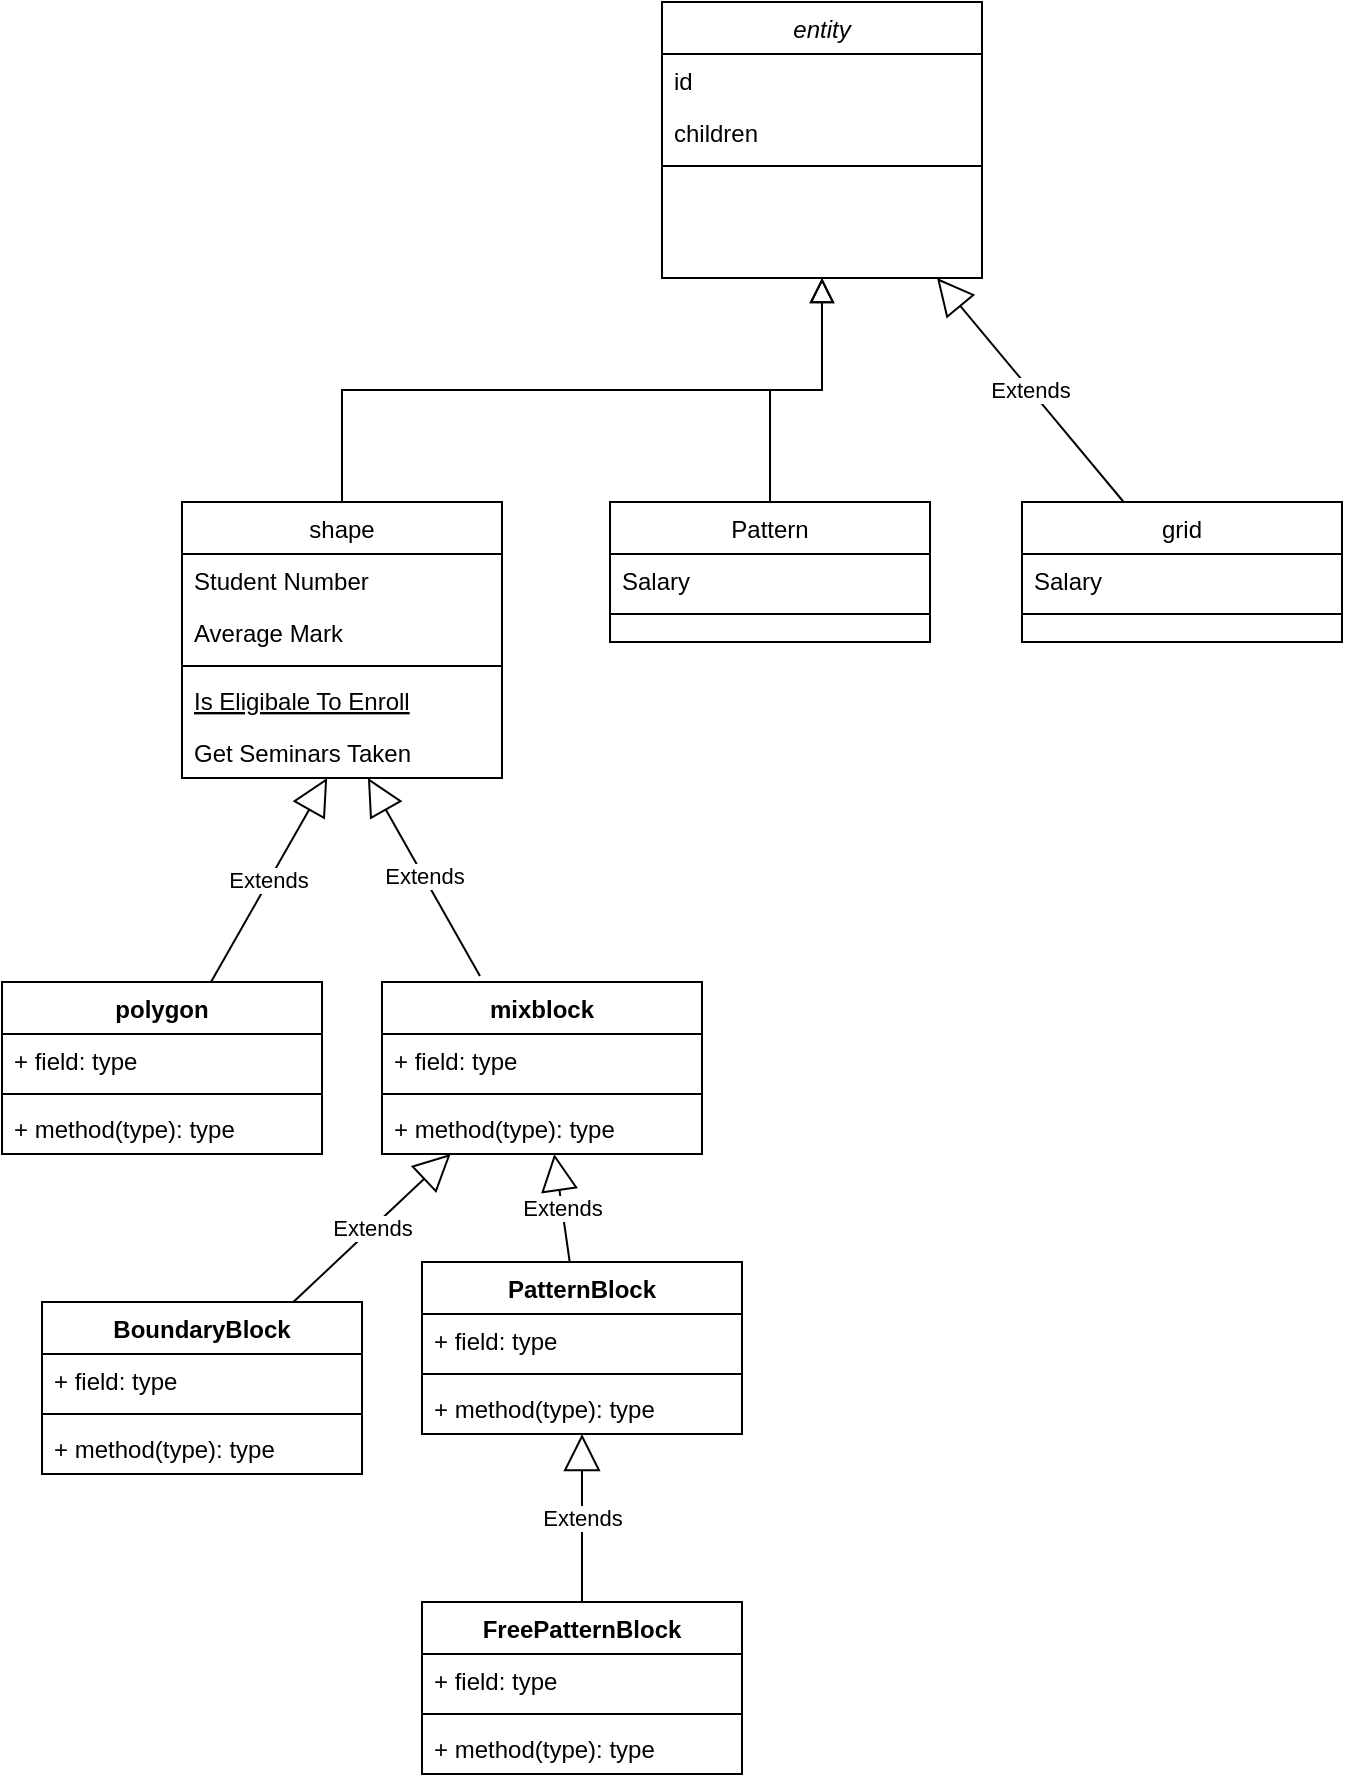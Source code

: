<mxfile version="13.0.8" type="github">
  <diagram id="C5RBs43oDa-KdzZeNtuy" name="Page-1">
    <mxGraphModel dx="1955" dy="1067" grid="1" gridSize="10" guides="1" tooltips="1" connect="1" arrows="1" fold="1" page="1" pageScale="1" pageWidth="827" pageHeight="1169" math="0" shadow="0">
      <root>
        <mxCell id="WIyWlLk6GJQsqaUBKTNV-0" />
        <mxCell id="WIyWlLk6GJQsqaUBKTNV-1" parent="WIyWlLk6GJQsqaUBKTNV-0" />
        <mxCell id="zkfFHV4jXpPFQw0GAbJ--12" value="" style="endArrow=block;endSize=10;endFill=0;shadow=0;strokeWidth=1;rounded=0;edgeStyle=elbowEdgeStyle;elbow=vertical;" parent="WIyWlLk6GJQsqaUBKTNV-1" source="zkfFHV4jXpPFQw0GAbJ--6" target="zkfFHV4jXpPFQw0GAbJ--0" edge="1">
          <mxGeometry width="160" relative="1" as="geometry">
            <mxPoint x="200" y="203" as="sourcePoint" />
            <mxPoint x="200" y="203" as="targetPoint" />
          </mxGeometry>
        </mxCell>
        <mxCell id="zkfFHV4jXpPFQw0GAbJ--16" value="" style="endArrow=block;endSize=10;endFill=0;shadow=0;strokeWidth=1;rounded=0;edgeStyle=elbowEdgeStyle;elbow=vertical;" parent="WIyWlLk6GJQsqaUBKTNV-1" source="zkfFHV4jXpPFQw0GAbJ--13" target="zkfFHV4jXpPFQw0GAbJ--0" edge="1">
          <mxGeometry width="160" relative="1" as="geometry">
            <mxPoint x="210" y="373" as="sourcePoint" />
            <mxPoint x="310" y="271" as="targetPoint" />
          </mxGeometry>
        </mxCell>
        <mxCell id="zkfFHV4jXpPFQw0GAbJ--6" value="shape" style="swimlane;fontStyle=0;align=center;verticalAlign=top;childLayout=stackLayout;horizontal=1;startSize=26;horizontalStack=0;resizeParent=1;resizeLast=0;collapsible=1;marginBottom=0;rounded=0;shadow=0;strokeWidth=1;" parent="WIyWlLk6GJQsqaUBKTNV-1" vertex="1">
          <mxGeometry x="120" y="320" width="160" height="138" as="geometry">
            <mxRectangle x="130" y="380" width="160" height="26" as="alternateBounds" />
          </mxGeometry>
        </mxCell>
        <mxCell id="zkfFHV4jXpPFQw0GAbJ--7" value="Student Number" style="text;align=left;verticalAlign=top;spacingLeft=4;spacingRight=4;overflow=hidden;rotatable=0;points=[[0,0.5],[1,0.5]];portConstraint=eastwest;" parent="zkfFHV4jXpPFQw0GAbJ--6" vertex="1">
          <mxGeometry y="26" width="160" height="26" as="geometry" />
        </mxCell>
        <mxCell id="zkfFHV4jXpPFQw0GAbJ--8" value="Average Mark" style="text;align=left;verticalAlign=top;spacingLeft=4;spacingRight=4;overflow=hidden;rotatable=0;points=[[0,0.5],[1,0.5]];portConstraint=eastwest;rounded=0;shadow=0;html=0;" parent="zkfFHV4jXpPFQw0GAbJ--6" vertex="1">
          <mxGeometry y="52" width="160" height="26" as="geometry" />
        </mxCell>
        <mxCell id="zkfFHV4jXpPFQw0GAbJ--9" value="" style="line;html=1;strokeWidth=1;align=left;verticalAlign=middle;spacingTop=-1;spacingLeft=3;spacingRight=3;rotatable=0;labelPosition=right;points=[];portConstraint=eastwest;" parent="zkfFHV4jXpPFQw0GAbJ--6" vertex="1">
          <mxGeometry y="78" width="160" height="8" as="geometry" />
        </mxCell>
        <mxCell id="zkfFHV4jXpPFQw0GAbJ--10" value="Is Eligibale To Enroll" style="text;align=left;verticalAlign=top;spacingLeft=4;spacingRight=4;overflow=hidden;rotatable=0;points=[[0,0.5],[1,0.5]];portConstraint=eastwest;fontStyle=4" parent="zkfFHV4jXpPFQw0GAbJ--6" vertex="1">
          <mxGeometry y="86" width="160" height="26" as="geometry" />
        </mxCell>
        <mxCell id="zkfFHV4jXpPFQw0GAbJ--11" value="Get Seminars Taken" style="text;align=left;verticalAlign=top;spacingLeft=4;spacingRight=4;overflow=hidden;rotatable=0;points=[[0,0.5],[1,0.5]];portConstraint=eastwest;" parent="zkfFHV4jXpPFQw0GAbJ--6" vertex="1">
          <mxGeometry y="112" width="160" height="26" as="geometry" />
        </mxCell>
        <mxCell id="9xIwWoCTk2I4LqKY2T4m-9" value="Extends" style="endArrow=block;endSize=16;endFill=0;html=1;entryX=0.581;entryY=1;entryDx=0;entryDy=0;entryPerimeter=0;exitX=0.306;exitY=-0.035;exitDx=0;exitDy=0;exitPerimeter=0;" edge="1" parent="WIyWlLk6GJQsqaUBKTNV-1" source="9xIwWoCTk2I4LqKY2T4m-1" target="zkfFHV4jXpPFQw0GAbJ--11">
          <mxGeometry width="160" relative="1" as="geometry">
            <mxPoint x="254" y="480" as="sourcePoint" />
            <mxPoint x="414" y="480" as="targetPoint" />
          </mxGeometry>
        </mxCell>
        <mxCell id="9xIwWoCTk2I4LqKY2T4m-10" value="Extends" style="endArrow=block;endSize=16;endFill=0;html=1;" edge="1" parent="WIyWlLk6GJQsqaUBKTNV-1" source="9xIwWoCTk2I4LqKY2T4m-5" target="zkfFHV4jXpPFQw0GAbJ--11">
          <mxGeometry width="160" relative="1" as="geometry">
            <mxPoint x="340" y="580" as="sourcePoint" />
            <mxPoint x="500" y="580" as="targetPoint" />
          </mxGeometry>
        </mxCell>
        <mxCell id="9xIwWoCTk2I4LqKY2T4m-5" value="polygon" style="swimlane;fontStyle=1;align=center;verticalAlign=top;childLayout=stackLayout;horizontal=1;startSize=26;horizontalStack=0;resizeParent=1;resizeParentMax=0;resizeLast=0;collapsible=1;marginBottom=0;" vertex="1" parent="WIyWlLk6GJQsqaUBKTNV-1">
          <mxGeometry x="30" y="560" width="160" height="86" as="geometry" />
        </mxCell>
        <mxCell id="9xIwWoCTk2I4LqKY2T4m-6" value="+ field: type" style="text;strokeColor=none;fillColor=none;align=left;verticalAlign=top;spacingLeft=4;spacingRight=4;overflow=hidden;rotatable=0;points=[[0,0.5],[1,0.5]];portConstraint=eastwest;" vertex="1" parent="9xIwWoCTk2I4LqKY2T4m-5">
          <mxGeometry y="26" width="160" height="26" as="geometry" />
        </mxCell>
        <mxCell id="9xIwWoCTk2I4LqKY2T4m-7" value="" style="line;strokeWidth=1;fillColor=none;align=left;verticalAlign=middle;spacingTop=-1;spacingLeft=3;spacingRight=3;rotatable=0;labelPosition=right;points=[];portConstraint=eastwest;" vertex="1" parent="9xIwWoCTk2I4LqKY2T4m-5">
          <mxGeometry y="52" width="160" height="8" as="geometry" />
        </mxCell>
        <mxCell id="9xIwWoCTk2I4LqKY2T4m-8" value="+ method(type): type" style="text;strokeColor=none;fillColor=none;align=left;verticalAlign=top;spacingLeft=4;spacingRight=4;overflow=hidden;rotatable=0;points=[[0,0.5],[1,0.5]];portConstraint=eastwest;" vertex="1" parent="9xIwWoCTk2I4LqKY2T4m-5">
          <mxGeometry y="60" width="160" height="26" as="geometry" />
        </mxCell>
        <mxCell id="9xIwWoCTk2I4LqKY2T4m-1" value="mixblock&#xa;" style="swimlane;fontStyle=1;align=center;verticalAlign=top;childLayout=stackLayout;horizontal=1;startSize=26;horizontalStack=0;resizeParent=1;resizeParentMax=0;resizeLast=0;collapsible=1;marginBottom=0;" vertex="1" parent="WIyWlLk6GJQsqaUBKTNV-1">
          <mxGeometry x="220" y="560" width="160" height="86" as="geometry" />
        </mxCell>
        <mxCell id="9xIwWoCTk2I4LqKY2T4m-2" value="+ field: type" style="text;strokeColor=none;fillColor=none;align=left;verticalAlign=top;spacingLeft=4;spacingRight=4;overflow=hidden;rotatable=0;points=[[0,0.5],[1,0.5]];portConstraint=eastwest;" vertex="1" parent="9xIwWoCTk2I4LqKY2T4m-1">
          <mxGeometry y="26" width="160" height="26" as="geometry" />
        </mxCell>
        <mxCell id="9xIwWoCTk2I4LqKY2T4m-3" value="" style="line;strokeWidth=1;fillColor=none;align=left;verticalAlign=middle;spacingTop=-1;spacingLeft=3;spacingRight=3;rotatable=0;labelPosition=right;points=[];portConstraint=eastwest;" vertex="1" parent="9xIwWoCTk2I4LqKY2T4m-1">
          <mxGeometry y="52" width="160" height="8" as="geometry" />
        </mxCell>
        <mxCell id="9xIwWoCTk2I4LqKY2T4m-4" value="+ method(type): type" style="text;strokeColor=none;fillColor=none;align=left;verticalAlign=top;spacingLeft=4;spacingRight=4;overflow=hidden;rotatable=0;points=[[0,0.5],[1,0.5]];portConstraint=eastwest;" vertex="1" parent="9xIwWoCTk2I4LqKY2T4m-1">
          <mxGeometry y="60" width="160" height="26" as="geometry" />
        </mxCell>
        <mxCell id="9xIwWoCTk2I4LqKY2T4m-19" value="Extends" style="endArrow=block;endSize=16;endFill=0;html=1;" edge="1" parent="WIyWlLk6GJQsqaUBKTNV-1" source="9xIwWoCTk2I4LqKY2T4m-23" target="9xIwWoCTk2I4LqKY2T4m-15">
          <mxGeometry width="160" relative="1" as="geometry">
            <mxPoint x="610.004" y="942" as="sourcePoint" />
            <mxPoint x="668.105" y="840" as="targetPoint" />
          </mxGeometry>
        </mxCell>
        <mxCell id="9xIwWoCTk2I4LqKY2T4m-21" value="Extends" style="endArrow=block;endSize=16;endFill=0;html=1;" edge="1" parent="WIyWlLk6GJQsqaUBKTNV-1" source="9xIwWoCTk2I4LqKY2T4m-15" target="9xIwWoCTk2I4LqKY2T4m-1">
          <mxGeometry width="160" relative="1" as="geometry">
            <mxPoint x="164.494" y="590" as="sourcePoint" />
            <mxPoint x="222.595" y="488" as="targetPoint" />
          </mxGeometry>
        </mxCell>
        <mxCell id="9xIwWoCTk2I4LqKY2T4m-20" value="Extends" style="endArrow=block;endSize=16;endFill=0;html=1;" edge="1" parent="WIyWlLk6GJQsqaUBKTNV-1" source="9xIwWoCTk2I4LqKY2T4m-11" target="9xIwWoCTk2I4LqKY2T4m-1">
          <mxGeometry width="160" relative="1" as="geometry">
            <mxPoint x="210.004" y="742" as="sourcePoint" />
            <mxPoint x="268.105" y="640" as="targetPoint" />
          </mxGeometry>
        </mxCell>
        <mxCell id="9xIwWoCTk2I4LqKY2T4m-22" value="Extends" style="endArrow=block;endSize=16;endFill=0;html=1;" edge="1" parent="WIyWlLk6GJQsqaUBKTNV-1" source="9xIwWoCTk2I4LqKY2T4m-27" target="zkfFHV4jXpPFQw0GAbJ--0">
          <mxGeometry width="160" relative="1" as="geometry">
            <mxPoint x="520.004" y="258" as="sourcePoint" />
            <mxPoint x="578.105" y="156" as="targetPoint" />
          </mxGeometry>
        </mxCell>
        <mxCell id="zkfFHV4jXpPFQw0GAbJ--13" value="Pattern" style="swimlane;fontStyle=0;align=center;verticalAlign=top;childLayout=stackLayout;horizontal=1;startSize=26;horizontalStack=0;resizeParent=1;resizeLast=0;collapsible=1;marginBottom=0;rounded=0;shadow=0;strokeWidth=1;" parent="WIyWlLk6GJQsqaUBKTNV-1" vertex="1">
          <mxGeometry x="334" y="320" width="160" height="70" as="geometry">
            <mxRectangle x="340" y="380" width="170" height="26" as="alternateBounds" />
          </mxGeometry>
        </mxCell>
        <mxCell id="zkfFHV4jXpPFQw0GAbJ--14" value="Salary" style="text;align=left;verticalAlign=top;spacingLeft=4;spacingRight=4;overflow=hidden;rotatable=0;points=[[0,0.5],[1,0.5]];portConstraint=eastwest;" parent="zkfFHV4jXpPFQw0GAbJ--13" vertex="1">
          <mxGeometry y="26" width="160" height="26" as="geometry" />
        </mxCell>
        <mxCell id="zkfFHV4jXpPFQw0GAbJ--15" value="" style="line;html=1;strokeWidth=1;align=left;verticalAlign=middle;spacingTop=-1;spacingLeft=3;spacingRight=3;rotatable=0;labelPosition=right;points=[];portConstraint=eastwest;" parent="zkfFHV4jXpPFQw0GAbJ--13" vertex="1">
          <mxGeometry y="52" width="160" height="8" as="geometry" />
        </mxCell>
        <mxCell id="9xIwWoCTk2I4LqKY2T4m-27" value="grid" style="swimlane;fontStyle=0;align=center;verticalAlign=top;childLayout=stackLayout;horizontal=1;startSize=26;horizontalStack=0;resizeParent=1;resizeLast=0;collapsible=1;marginBottom=0;rounded=0;shadow=0;strokeWidth=1;" vertex="1" parent="WIyWlLk6GJQsqaUBKTNV-1">
          <mxGeometry x="540" y="320" width="160" height="70" as="geometry">
            <mxRectangle x="340" y="380" width="170" height="26" as="alternateBounds" />
          </mxGeometry>
        </mxCell>
        <mxCell id="9xIwWoCTk2I4LqKY2T4m-28" value="Salary" style="text;align=left;verticalAlign=top;spacingLeft=4;spacingRight=4;overflow=hidden;rotatable=0;points=[[0,0.5],[1,0.5]];portConstraint=eastwest;" vertex="1" parent="9xIwWoCTk2I4LqKY2T4m-27">
          <mxGeometry y="26" width="160" height="26" as="geometry" />
        </mxCell>
        <mxCell id="9xIwWoCTk2I4LqKY2T4m-29" value="" style="line;html=1;strokeWidth=1;align=left;verticalAlign=middle;spacingTop=-1;spacingLeft=3;spacingRight=3;rotatable=0;labelPosition=right;points=[];portConstraint=eastwest;" vertex="1" parent="9xIwWoCTk2I4LqKY2T4m-27">
          <mxGeometry y="52" width="160" height="8" as="geometry" />
        </mxCell>
        <mxCell id="zkfFHV4jXpPFQw0GAbJ--0" value="entity" style="swimlane;fontStyle=2;align=center;verticalAlign=top;childLayout=stackLayout;horizontal=1;startSize=26;horizontalStack=0;resizeParent=1;resizeLast=0;collapsible=1;marginBottom=0;rounded=0;shadow=0;strokeWidth=1;" parent="WIyWlLk6GJQsqaUBKTNV-1" vertex="1">
          <mxGeometry x="360" y="70" width="160" height="138" as="geometry">
            <mxRectangle x="230" y="140" width="160" height="26" as="alternateBounds" />
          </mxGeometry>
        </mxCell>
        <mxCell id="zkfFHV4jXpPFQw0GAbJ--1" value="id" style="text;align=left;verticalAlign=top;spacingLeft=4;spacingRight=4;overflow=hidden;rotatable=0;points=[[0,0.5],[1,0.5]];portConstraint=eastwest;" parent="zkfFHV4jXpPFQw0GAbJ--0" vertex="1">
          <mxGeometry y="26" width="160" height="26" as="geometry" />
        </mxCell>
        <mxCell id="zkfFHV4jXpPFQw0GAbJ--2" value="children" style="text;align=left;verticalAlign=top;spacingLeft=4;spacingRight=4;overflow=hidden;rotatable=0;points=[[0,0.5],[1,0.5]];portConstraint=eastwest;rounded=0;shadow=0;html=0;" parent="zkfFHV4jXpPFQw0GAbJ--0" vertex="1">
          <mxGeometry y="52" width="160" height="26" as="geometry" />
        </mxCell>
        <mxCell id="zkfFHV4jXpPFQw0GAbJ--4" value="" style="line;html=1;strokeWidth=1;align=left;verticalAlign=middle;spacingTop=-1;spacingLeft=3;spacingRight=3;rotatable=0;labelPosition=right;points=[];portConstraint=eastwest;" parent="zkfFHV4jXpPFQw0GAbJ--0" vertex="1">
          <mxGeometry y="78" width="160" height="8" as="geometry" />
        </mxCell>
        <mxCell id="9xIwWoCTk2I4LqKY2T4m-11" value="BoundaryBlock" style="swimlane;fontStyle=1;align=center;verticalAlign=top;childLayout=stackLayout;horizontal=1;startSize=26;horizontalStack=0;resizeParent=1;resizeParentMax=0;resizeLast=0;collapsible=1;marginBottom=0;" vertex="1" parent="WIyWlLk6GJQsqaUBKTNV-1">
          <mxGeometry x="50" y="720" width="160" height="86" as="geometry" />
        </mxCell>
        <mxCell id="9xIwWoCTk2I4LqKY2T4m-12" value="+ field: type" style="text;strokeColor=none;fillColor=none;align=left;verticalAlign=top;spacingLeft=4;spacingRight=4;overflow=hidden;rotatable=0;points=[[0,0.5],[1,0.5]];portConstraint=eastwest;" vertex="1" parent="9xIwWoCTk2I4LqKY2T4m-11">
          <mxGeometry y="26" width="160" height="26" as="geometry" />
        </mxCell>
        <mxCell id="9xIwWoCTk2I4LqKY2T4m-13" value="" style="line;strokeWidth=1;fillColor=none;align=left;verticalAlign=middle;spacingTop=-1;spacingLeft=3;spacingRight=3;rotatable=0;labelPosition=right;points=[];portConstraint=eastwest;" vertex="1" parent="9xIwWoCTk2I4LqKY2T4m-11">
          <mxGeometry y="52" width="160" height="8" as="geometry" />
        </mxCell>
        <mxCell id="9xIwWoCTk2I4LqKY2T4m-14" value="+ method(type): type" style="text;strokeColor=none;fillColor=none;align=left;verticalAlign=top;spacingLeft=4;spacingRight=4;overflow=hidden;rotatable=0;points=[[0,0.5],[1,0.5]];portConstraint=eastwest;" vertex="1" parent="9xIwWoCTk2I4LqKY2T4m-11">
          <mxGeometry y="60" width="160" height="26" as="geometry" />
        </mxCell>
        <mxCell id="9xIwWoCTk2I4LqKY2T4m-15" value="PatternBlock" style="swimlane;fontStyle=1;align=center;verticalAlign=top;childLayout=stackLayout;horizontal=1;startSize=26;horizontalStack=0;resizeParent=1;resizeParentMax=0;resizeLast=0;collapsible=1;marginBottom=0;" vertex="1" parent="WIyWlLk6GJQsqaUBKTNV-1">
          <mxGeometry x="240" y="700" width="160" height="86" as="geometry" />
        </mxCell>
        <mxCell id="9xIwWoCTk2I4LqKY2T4m-16" value="+ field: type" style="text;strokeColor=none;fillColor=none;align=left;verticalAlign=top;spacingLeft=4;spacingRight=4;overflow=hidden;rotatable=0;points=[[0,0.5],[1,0.5]];portConstraint=eastwest;" vertex="1" parent="9xIwWoCTk2I4LqKY2T4m-15">
          <mxGeometry y="26" width="160" height="26" as="geometry" />
        </mxCell>
        <mxCell id="9xIwWoCTk2I4LqKY2T4m-17" value="" style="line;strokeWidth=1;fillColor=none;align=left;verticalAlign=middle;spacingTop=-1;spacingLeft=3;spacingRight=3;rotatable=0;labelPosition=right;points=[];portConstraint=eastwest;" vertex="1" parent="9xIwWoCTk2I4LqKY2T4m-15">
          <mxGeometry y="52" width="160" height="8" as="geometry" />
        </mxCell>
        <mxCell id="9xIwWoCTk2I4LqKY2T4m-18" value="+ method(type): type" style="text;strokeColor=none;fillColor=none;align=left;verticalAlign=top;spacingLeft=4;spacingRight=4;overflow=hidden;rotatable=0;points=[[0,0.5],[1,0.5]];portConstraint=eastwest;" vertex="1" parent="9xIwWoCTk2I4LqKY2T4m-15">
          <mxGeometry y="60" width="160" height="26" as="geometry" />
        </mxCell>
        <mxCell id="9xIwWoCTk2I4LqKY2T4m-23" value="FreePatternBlock" style="swimlane;fontStyle=1;align=center;verticalAlign=top;childLayout=stackLayout;horizontal=1;startSize=26;horizontalStack=0;resizeParent=1;resizeParentMax=0;resizeLast=0;collapsible=1;marginBottom=0;" vertex="1" parent="WIyWlLk6GJQsqaUBKTNV-1">
          <mxGeometry x="240" y="870" width="160" height="86" as="geometry" />
        </mxCell>
        <mxCell id="9xIwWoCTk2I4LqKY2T4m-24" value="+ field: type" style="text;strokeColor=none;fillColor=none;align=left;verticalAlign=top;spacingLeft=4;spacingRight=4;overflow=hidden;rotatable=0;points=[[0,0.5],[1,0.5]];portConstraint=eastwest;" vertex="1" parent="9xIwWoCTk2I4LqKY2T4m-23">
          <mxGeometry y="26" width="160" height="26" as="geometry" />
        </mxCell>
        <mxCell id="9xIwWoCTk2I4LqKY2T4m-25" value="" style="line;strokeWidth=1;fillColor=none;align=left;verticalAlign=middle;spacingTop=-1;spacingLeft=3;spacingRight=3;rotatable=0;labelPosition=right;points=[];portConstraint=eastwest;" vertex="1" parent="9xIwWoCTk2I4LqKY2T4m-23">
          <mxGeometry y="52" width="160" height="8" as="geometry" />
        </mxCell>
        <mxCell id="9xIwWoCTk2I4LqKY2T4m-26" value="+ method(type): type" style="text;strokeColor=none;fillColor=none;align=left;verticalAlign=top;spacingLeft=4;spacingRight=4;overflow=hidden;rotatable=0;points=[[0,0.5],[1,0.5]];portConstraint=eastwest;" vertex="1" parent="9xIwWoCTk2I4LqKY2T4m-23">
          <mxGeometry y="60" width="160" height="26" as="geometry" />
        </mxCell>
      </root>
    </mxGraphModel>
  </diagram>
</mxfile>
